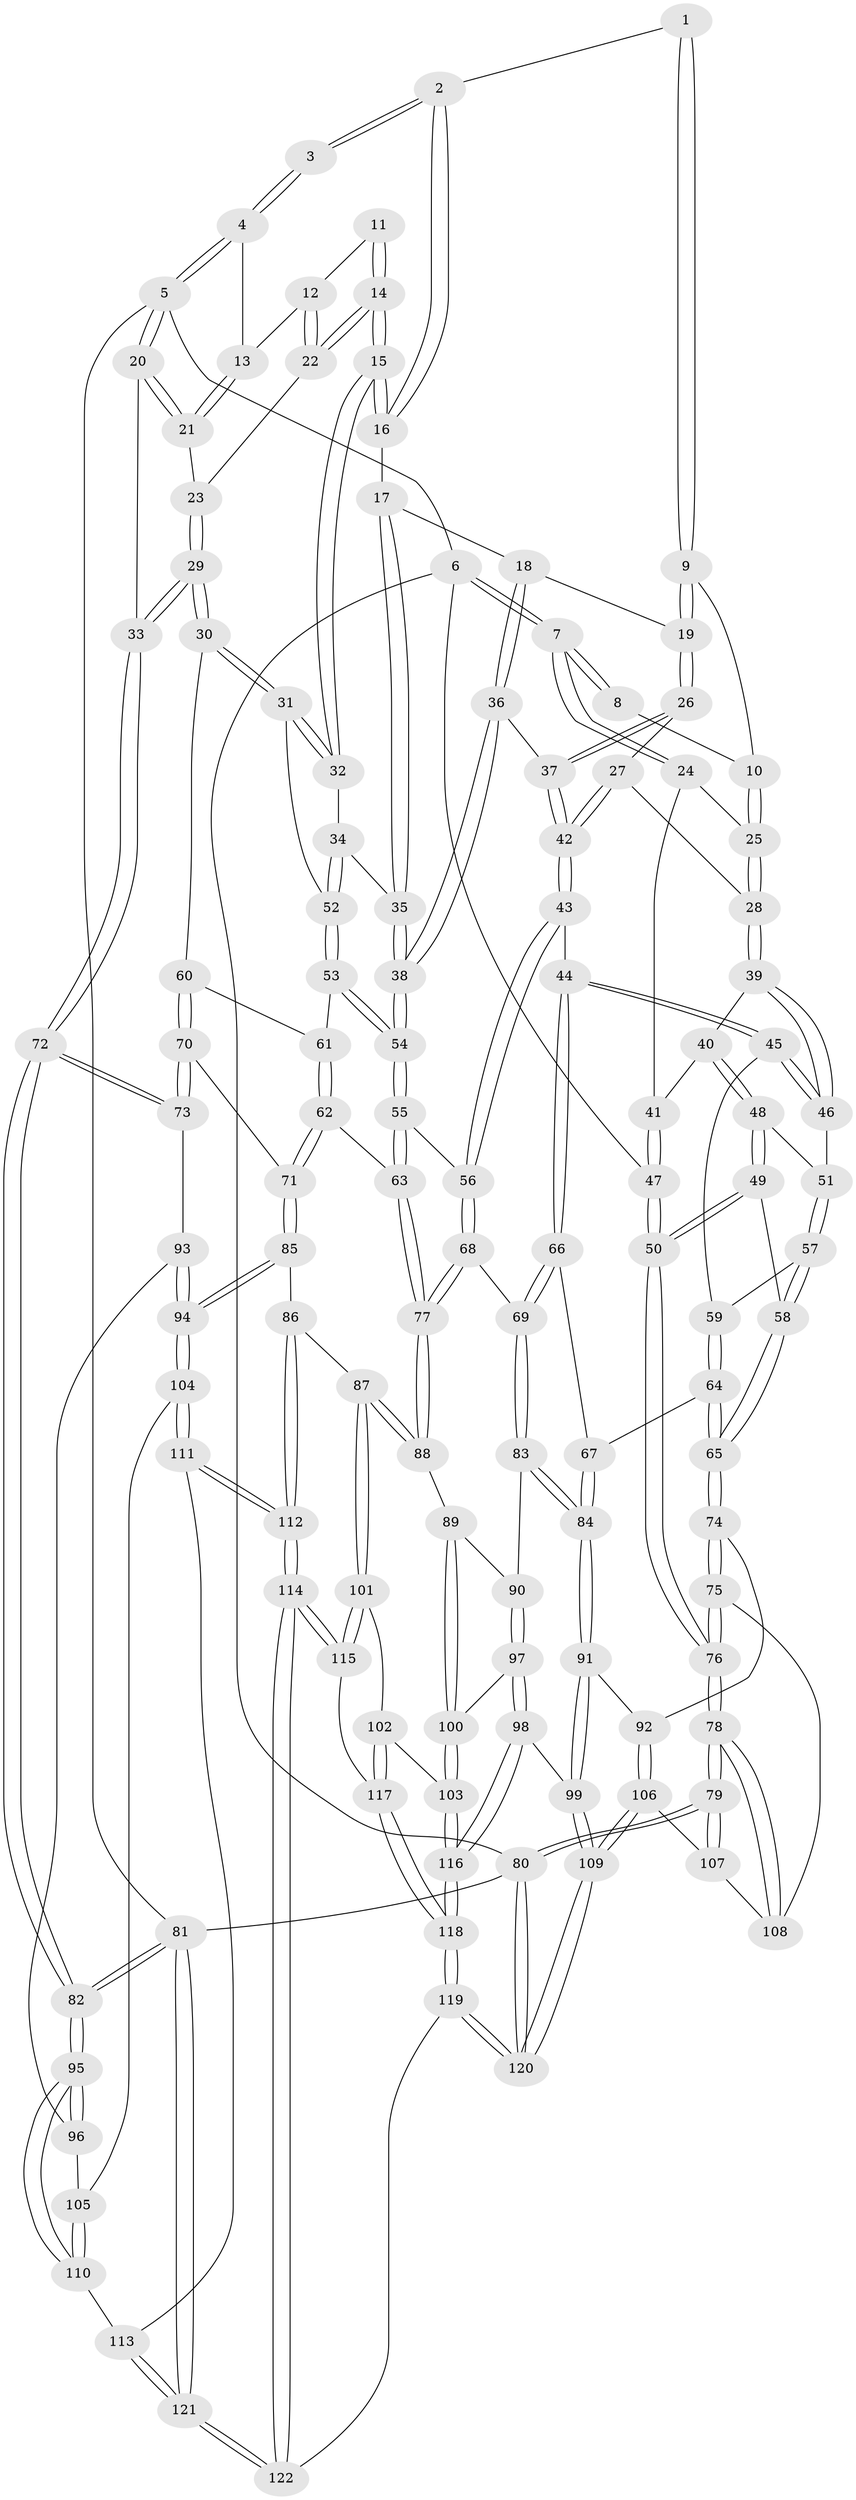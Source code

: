 // coarse degree distribution, {3: 0.09210526315789473, 5: 0.3815789473684211, 4: 0.4342105263157895, 6: 0.06578947368421052, 2: 0.02631578947368421}
// Generated by graph-tools (version 1.1) at 2025/52/02/27/25 19:52:42]
// undirected, 122 vertices, 302 edges
graph export_dot {
graph [start="1"]
  node [color=gray90,style=filled];
  1 [pos="+0.4705426666041934+0"];
  2 [pos="+0.6161800491443642+0"];
  3 [pos="+0.7071350699790635+0"];
  4 [pos="+1+0"];
  5 [pos="+1+0"];
  6 [pos="+0+0"];
  7 [pos="+0+0"];
  8 [pos="+0.3480802630817026+0"];
  9 [pos="+0.40535913275144275+0.11034483632756731"];
  10 [pos="+0.31564877977017153+0.09518439812628286"];
  11 [pos="+0.78939748788656+0.008136696081464393"];
  12 [pos="+0.8798883223656474+0.07133774787775025"];
  13 [pos="+0.9133452671925213+0.06648413108952272"];
  14 [pos="+0.7838462043850268+0.16661181090718558"];
  15 [pos="+0.7744686181970312+0.17460385297828634"];
  16 [pos="+0.5903263264661308+0.0962473458838707"];
  17 [pos="+0.5839561834001076+0.10642627404866212"];
  18 [pos="+0.5436138051950681+0.1471884729937784"];
  19 [pos="+0.47242799126915463+0.16562395235909524"];
  20 [pos="+1+0.23452380439278014"];
  21 [pos="+0.9385733367931592+0.09757621244175502"];
  22 [pos="+0.8481572403057573+0.16022358096806594"];
  23 [pos="+0.8776522973646731+0.17162199742896422"];
  24 [pos="+0.19727111609037107+0.14319640327133773"];
  25 [pos="+0.2377981133992854+0.1570915317074732"];
  26 [pos="+0.43314869736406253+0.21963759743023434"];
  27 [pos="+0.3877184498533617+0.2530231069408266"];
  28 [pos="+0.2846998974667738+0.24253674030952294"];
  29 [pos="+1+0.3564959069376185"];
  30 [pos="+0.9154848157734572+0.3875748945201349"];
  31 [pos="+0.8871972807910428+0.376025223216863"];
  32 [pos="+0.7597073615058049+0.27923850000336226"];
  33 [pos="+1+0.3616992558219469"];
  34 [pos="+0.706420121711045+0.29492624149611824"];
  35 [pos="+0.7050791134583448+0.29476249855316816"];
  36 [pos="+0.5814461385861314+0.30556726948442847"];
  37 [pos="+0.5215841617803039+0.33083467340869654"];
  38 [pos="+0.6038003629652019+0.317194877089876"];
  39 [pos="+0.2695608069874246+0.2818831875315984"];
  40 [pos="+0.11335376891611852+0.31050109242176976"];
  41 [pos="+0.09625233229468412+0.28624465150198763"];
  42 [pos="+0.43540261018481285+0.42386971024735337"];
  43 [pos="+0.4267593463372198+0.4586247461985828"];
  44 [pos="+0.4033018547083726+0.46411552839743475"];
  45 [pos="+0.31733603171632896+0.45598475289864016"];
  46 [pos="+0.2656261411658655+0.3749084774514591"];
  47 [pos="+0+0.20088685742603968"];
  48 [pos="+0.1255579177728628+0.36743133821825286"];
  49 [pos="+0+0.4935539812867468"];
  50 [pos="+0+0.47992159462030376"];
  51 [pos="+0.14731553699545014+0.3821569942217355"];
  52 [pos="+0.6949070799563802+0.43693617241357585"];
  53 [pos="+0.6602836059899423+0.4786573528002403"];
  54 [pos="+0.6174416944869414+0.4824939366622856"];
  55 [pos="+0.5514801569700726+0.5254881898041408"];
  56 [pos="+0.5360336747376907+0.5304566672169386"];
  57 [pos="+0.15711606770613312+0.47926278854817217"];
  58 [pos="+0.07244916623946926+0.5478061934048177"];
  59 [pos="+0.2790444088083554+0.4891810937808769"];
  60 [pos="+0.8272029991231606+0.5217562514933559"];
  61 [pos="+0.71846726576863+0.5166325331218141"];
  62 [pos="+0.716366802986524+0.6499659000892968"];
  63 [pos="+0.7110368737258245+0.6478721957340958"];
  64 [pos="+0.2256251117814672+0.6388427045938981"];
  65 [pos="+0.1642527731099397+0.6761487392597806"];
  66 [pos="+0.35554363737559574+0.636065171532278"];
  67 [pos="+0.3090410825598156+0.65169277103102"];
  68 [pos="+0.5234074717170408+0.621593838782574"];
  69 [pos="+0.4238987339225311+0.6709316180885845"];
  70 [pos="+0.8441480704869024+0.647720380514386"];
  71 [pos="+0.7580651056079657+0.6974428989058907"];
  72 [pos="+1+0.6118703414101786"];
  73 [pos="+0.9730745880794773+0.6827199346013109"];
  74 [pos="+0.1561061064534705+0.7075020436253266"];
  75 [pos="+0.14658530173378106+0.7194817838139025"];
  76 [pos="+0+0.9280698101625041"];
  77 [pos="+0.5475061217781687+0.6697363561630904"];
  78 [pos="+0+0.9891351500805435"];
  79 [pos="+0+1"];
  80 [pos="+0+1"];
  81 [pos="+1+1"];
  82 [pos="+1+1"];
  83 [pos="+0.407334268335275+0.7492609207606004"];
  84 [pos="+0.356283556329641+0.7701276458368668"];
  85 [pos="+0.7406509117825897+0.7437036969770281"];
  86 [pos="+0.7121581310264484+0.7623306232970336"];
  87 [pos="+0.6447589282288102+0.7835863118237354"];
  88 [pos="+0.562874402317534+0.7323498877962671"];
  89 [pos="+0.5111713731599359+0.7717145258538286"];
  90 [pos="+0.45619678967434174+0.7783585450449584"];
  91 [pos="+0.3459511560407455+0.782271882709676"];
  92 [pos="+0.2867465010491284+0.7830616687707528"];
  93 [pos="+0.9432862503202875+0.7488150785892268"];
  94 [pos="+0.8021782867506353+0.8031184966855427"];
  95 [pos="+0.9996256638089364+0.9439127892148648"];
  96 [pos="+0.935949257842877+0.7880940670953355"];
  97 [pos="+0.4413507150935558+0.8467513538991103"];
  98 [pos="+0.4127756024371671+0.8871126337414729"];
  99 [pos="+0.37089315670311396+0.884129534652489"];
  100 [pos="+0.5164000239522435+0.8493888208713591"];
  101 [pos="+0.6323177945453534+0.82632191408727"];
  102 [pos="+0.5483391183354778+0.8812721454933056"];
  103 [pos="+0.5289998298750241+0.8720391081597487"];
  104 [pos="+0.813231338398827+0.8227653906584559"];
  105 [pos="+0.885566350958342+0.8325650497909086"];
  106 [pos="+0.248170662891553+0.9275918159301866"];
  107 [pos="+0.21103706449981566+0.8998673444331502"];
  108 [pos="+0.18811387383529685+0.8610723478524226"];
  109 [pos="+0.2750047330436632+0.9657774024413861"];
  110 [pos="+0.9034096384972231+0.906181777688865"];
  111 [pos="+0.8112471020749816+0.917828047567915"];
  112 [pos="+0.7441937297996102+0.9322094200404244"];
  113 [pos="+0.8113195905379086+0.9178707120372146"];
  114 [pos="+0.6827407349437202+0.9766835759999636"];
  115 [pos="+0.6736320776474283+0.9647061716373622"];
  116 [pos="+0.44523376011355176+0.9148912527217169"];
  117 [pos="+0.5543820757332119+0.9240419040691379"];
  118 [pos="+0.48543306499176647+1"];
  119 [pos="+0.47233198662822645+1"];
  120 [pos="+0.2672185148489008+1"];
  121 [pos="+0.9971856428509909+1"];
  122 [pos="+0.6536391102007036+1"];
  1 -- 2;
  1 -- 9;
  1 -- 9;
  2 -- 3;
  2 -- 3;
  2 -- 16;
  2 -- 16;
  3 -- 4;
  3 -- 4;
  4 -- 5;
  4 -- 5;
  4 -- 13;
  5 -- 6;
  5 -- 20;
  5 -- 20;
  5 -- 81;
  6 -- 7;
  6 -- 7;
  6 -- 47;
  6 -- 80;
  7 -- 8;
  7 -- 8;
  7 -- 24;
  7 -- 24;
  8 -- 10;
  9 -- 10;
  9 -- 19;
  9 -- 19;
  10 -- 25;
  10 -- 25;
  11 -- 12;
  11 -- 14;
  11 -- 14;
  12 -- 13;
  12 -- 22;
  12 -- 22;
  13 -- 21;
  13 -- 21;
  14 -- 15;
  14 -- 15;
  14 -- 22;
  14 -- 22;
  15 -- 16;
  15 -- 16;
  15 -- 32;
  15 -- 32;
  16 -- 17;
  17 -- 18;
  17 -- 35;
  17 -- 35;
  18 -- 19;
  18 -- 36;
  18 -- 36;
  19 -- 26;
  19 -- 26;
  20 -- 21;
  20 -- 21;
  20 -- 33;
  21 -- 23;
  22 -- 23;
  23 -- 29;
  23 -- 29;
  24 -- 25;
  24 -- 41;
  25 -- 28;
  25 -- 28;
  26 -- 27;
  26 -- 37;
  26 -- 37;
  27 -- 28;
  27 -- 42;
  27 -- 42;
  28 -- 39;
  28 -- 39;
  29 -- 30;
  29 -- 30;
  29 -- 33;
  29 -- 33;
  30 -- 31;
  30 -- 31;
  30 -- 60;
  31 -- 32;
  31 -- 32;
  31 -- 52;
  32 -- 34;
  33 -- 72;
  33 -- 72;
  34 -- 35;
  34 -- 52;
  34 -- 52;
  35 -- 38;
  35 -- 38;
  36 -- 37;
  36 -- 38;
  36 -- 38;
  37 -- 42;
  37 -- 42;
  38 -- 54;
  38 -- 54;
  39 -- 40;
  39 -- 46;
  39 -- 46;
  40 -- 41;
  40 -- 48;
  40 -- 48;
  41 -- 47;
  41 -- 47;
  42 -- 43;
  42 -- 43;
  43 -- 44;
  43 -- 56;
  43 -- 56;
  44 -- 45;
  44 -- 45;
  44 -- 66;
  44 -- 66;
  45 -- 46;
  45 -- 46;
  45 -- 59;
  46 -- 51;
  47 -- 50;
  47 -- 50;
  48 -- 49;
  48 -- 49;
  48 -- 51;
  49 -- 50;
  49 -- 50;
  49 -- 58;
  50 -- 76;
  50 -- 76;
  51 -- 57;
  51 -- 57;
  52 -- 53;
  52 -- 53;
  53 -- 54;
  53 -- 54;
  53 -- 61;
  54 -- 55;
  54 -- 55;
  55 -- 56;
  55 -- 63;
  55 -- 63;
  56 -- 68;
  56 -- 68;
  57 -- 58;
  57 -- 58;
  57 -- 59;
  58 -- 65;
  58 -- 65;
  59 -- 64;
  59 -- 64;
  60 -- 61;
  60 -- 70;
  60 -- 70;
  61 -- 62;
  61 -- 62;
  62 -- 63;
  62 -- 71;
  62 -- 71;
  63 -- 77;
  63 -- 77;
  64 -- 65;
  64 -- 65;
  64 -- 67;
  65 -- 74;
  65 -- 74;
  66 -- 67;
  66 -- 69;
  66 -- 69;
  67 -- 84;
  67 -- 84;
  68 -- 69;
  68 -- 77;
  68 -- 77;
  69 -- 83;
  69 -- 83;
  70 -- 71;
  70 -- 73;
  70 -- 73;
  71 -- 85;
  71 -- 85;
  72 -- 73;
  72 -- 73;
  72 -- 82;
  72 -- 82;
  73 -- 93;
  74 -- 75;
  74 -- 75;
  74 -- 92;
  75 -- 76;
  75 -- 76;
  75 -- 108;
  76 -- 78;
  76 -- 78;
  77 -- 88;
  77 -- 88;
  78 -- 79;
  78 -- 79;
  78 -- 108;
  78 -- 108;
  79 -- 80;
  79 -- 80;
  79 -- 107;
  79 -- 107;
  80 -- 120;
  80 -- 120;
  80 -- 81;
  81 -- 82;
  81 -- 82;
  81 -- 121;
  81 -- 121;
  82 -- 95;
  82 -- 95;
  83 -- 84;
  83 -- 84;
  83 -- 90;
  84 -- 91;
  84 -- 91;
  85 -- 86;
  85 -- 94;
  85 -- 94;
  86 -- 87;
  86 -- 112;
  86 -- 112;
  87 -- 88;
  87 -- 88;
  87 -- 101;
  87 -- 101;
  88 -- 89;
  89 -- 90;
  89 -- 100;
  89 -- 100;
  90 -- 97;
  90 -- 97;
  91 -- 92;
  91 -- 99;
  91 -- 99;
  92 -- 106;
  92 -- 106;
  93 -- 94;
  93 -- 94;
  93 -- 96;
  94 -- 104;
  94 -- 104;
  95 -- 96;
  95 -- 96;
  95 -- 110;
  95 -- 110;
  96 -- 105;
  97 -- 98;
  97 -- 98;
  97 -- 100;
  98 -- 99;
  98 -- 116;
  98 -- 116;
  99 -- 109;
  99 -- 109;
  100 -- 103;
  100 -- 103;
  101 -- 102;
  101 -- 115;
  101 -- 115;
  102 -- 103;
  102 -- 117;
  102 -- 117;
  103 -- 116;
  103 -- 116;
  104 -- 105;
  104 -- 111;
  104 -- 111;
  105 -- 110;
  105 -- 110;
  106 -- 107;
  106 -- 109;
  106 -- 109;
  107 -- 108;
  109 -- 120;
  109 -- 120;
  110 -- 113;
  111 -- 112;
  111 -- 112;
  111 -- 113;
  112 -- 114;
  112 -- 114;
  113 -- 121;
  113 -- 121;
  114 -- 115;
  114 -- 115;
  114 -- 122;
  114 -- 122;
  115 -- 117;
  116 -- 118;
  116 -- 118;
  117 -- 118;
  117 -- 118;
  118 -- 119;
  118 -- 119;
  119 -- 120;
  119 -- 120;
  119 -- 122;
  121 -- 122;
  121 -- 122;
}
